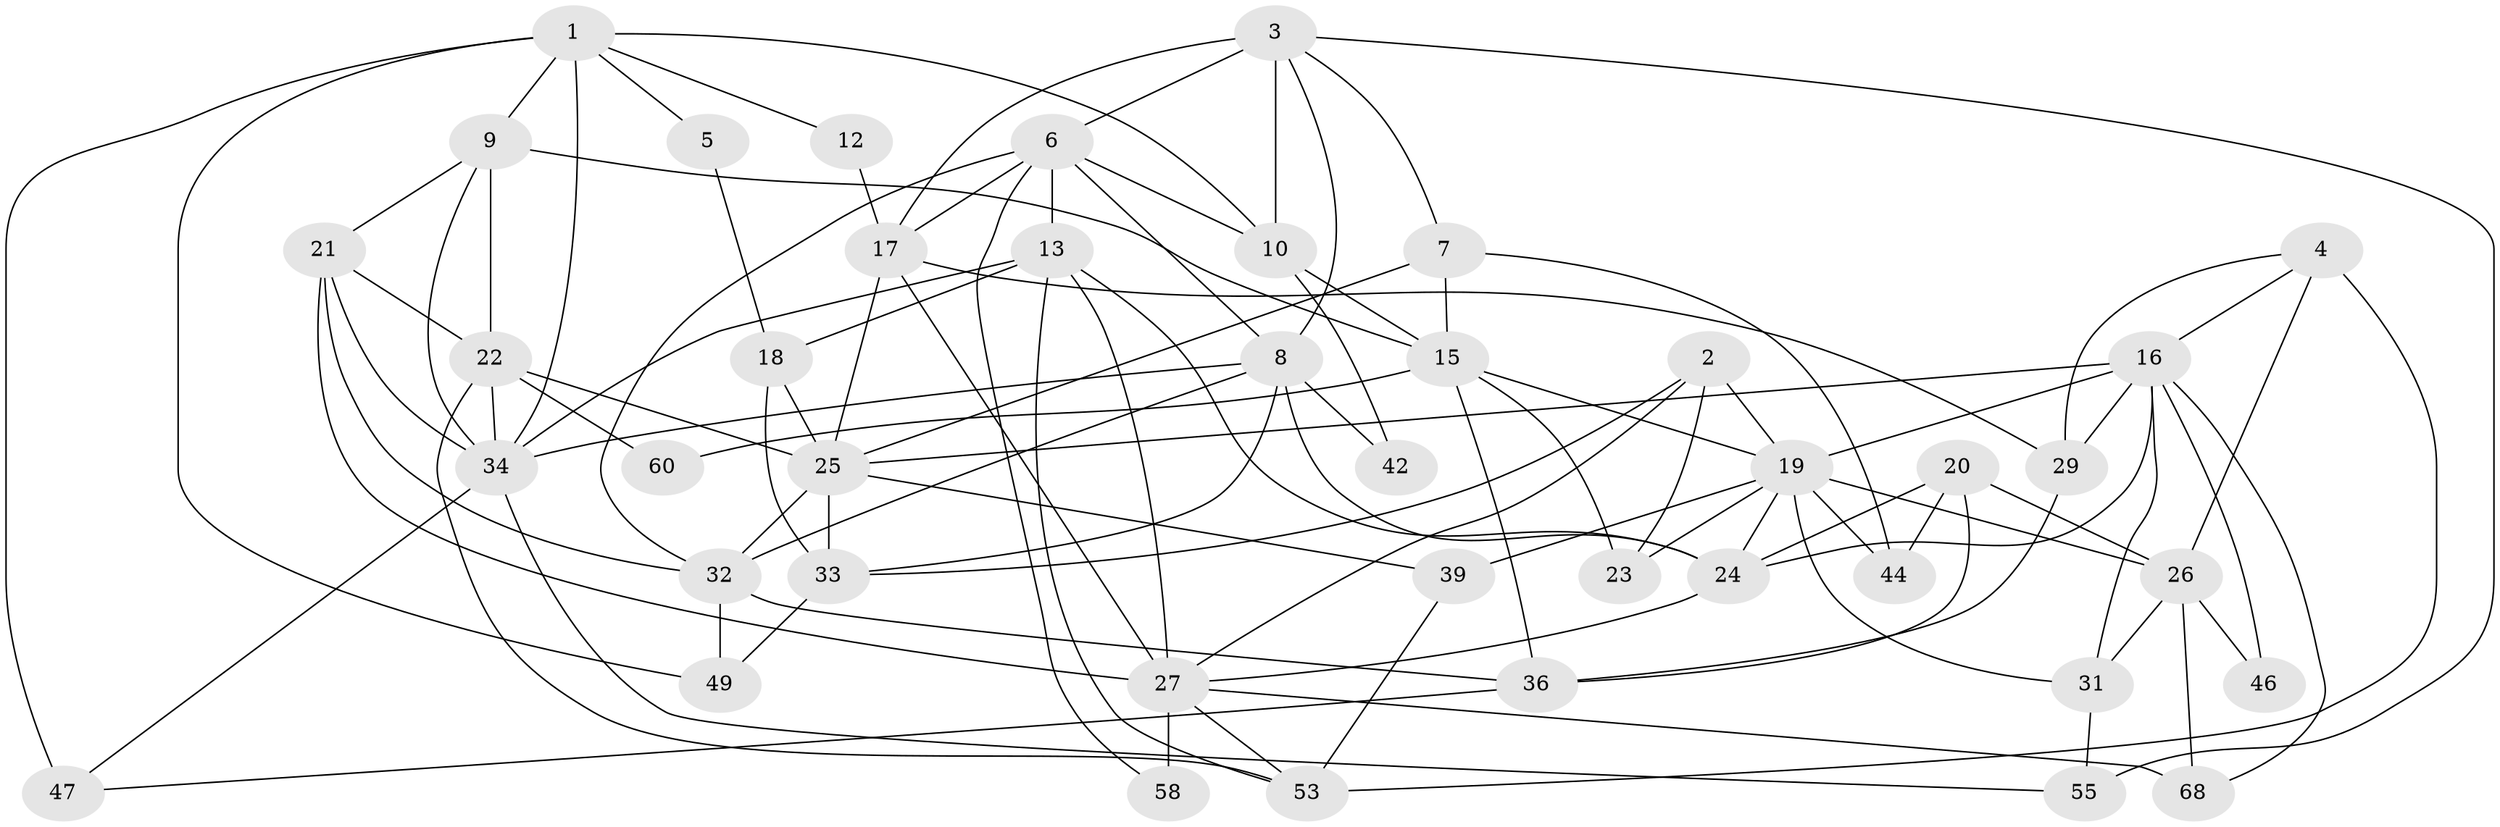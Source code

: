 // Generated by graph-tools (version 1.1) at 2025/52/02/27/25 19:52:08]
// undirected, 42 vertices, 101 edges
graph export_dot {
graph [start="1"]
  node [color=gray90,style=filled];
  1 [super="+52"];
  2 [super="+28"];
  3 [super="+38"];
  4 [super="+67"];
  5;
  6 [super="+41"];
  7;
  8 [super="+11"];
  9 [super="+56"];
  10 [super="+54"];
  12;
  13 [super="+14"];
  15 [super="+43"];
  16 [super="+51"];
  17;
  18 [super="+30"];
  19 [super="+35"];
  20 [super="+37"];
  21;
  22 [super="+63"];
  23;
  24 [super="+40"];
  25 [super="+61"];
  26 [super="+48"];
  27 [super="+66"];
  29 [super="+64"];
  31 [super="+45"];
  32 [super="+65"];
  33 [super="+50"];
  34 [super="+59"];
  36 [super="+62"];
  39;
  42;
  44 [super="+57"];
  46;
  47;
  49;
  53;
  55;
  58;
  60;
  68;
  1 -- 10;
  1 -- 5;
  1 -- 12;
  1 -- 49;
  1 -- 34 [weight=2];
  1 -- 9;
  1 -- 47;
  2 -- 23 [weight=2];
  2 -- 33;
  2 -- 19;
  2 -- 27;
  3 -- 17 [weight=2];
  3 -- 55;
  3 -- 6;
  3 -- 10;
  3 -- 7;
  3 -- 8;
  4 -- 16;
  4 -- 53 [weight=2];
  4 -- 26;
  4 -- 29;
  5 -- 18;
  6 -- 8;
  6 -- 58;
  6 -- 17;
  6 -- 10;
  6 -- 13;
  6 -- 32;
  7 -- 25;
  7 -- 44;
  7 -- 15;
  8 -- 33;
  8 -- 42;
  8 -- 34;
  8 -- 24;
  8 -- 32;
  9 -- 34;
  9 -- 15;
  9 -- 21;
  9 -- 22;
  10 -- 42;
  10 -- 15;
  12 -- 17;
  13 -- 18;
  13 -- 34;
  13 -- 27;
  13 -- 24;
  13 -- 53;
  15 -- 19;
  15 -- 36;
  15 -- 23;
  15 -- 60;
  16 -- 29 [weight=2];
  16 -- 68;
  16 -- 25;
  16 -- 31;
  16 -- 24;
  16 -- 19;
  16 -- 46;
  17 -- 25;
  17 -- 27;
  17 -- 29;
  18 -- 25;
  18 -- 33;
  19 -- 39;
  19 -- 23;
  19 -- 44;
  19 -- 31;
  19 -- 24;
  19 -- 26;
  20 -- 26 [weight=2];
  20 -- 36;
  20 -- 24;
  20 -- 44;
  21 -- 27;
  21 -- 32;
  21 -- 34;
  21 -- 22;
  22 -- 53;
  22 -- 60;
  22 -- 25;
  22 -- 34;
  24 -- 27;
  25 -- 39;
  25 -- 33;
  25 -- 32;
  26 -- 68;
  26 -- 46;
  26 -- 31;
  27 -- 58 [weight=2];
  27 -- 68;
  27 -- 53;
  29 -- 36;
  31 -- 55;
  32 -- 36;
  32 -- 49;
  33 -- 49;
  34 -- 47;
  34 -- 55;
  36 -- 47;
  39 -- 53;
}
